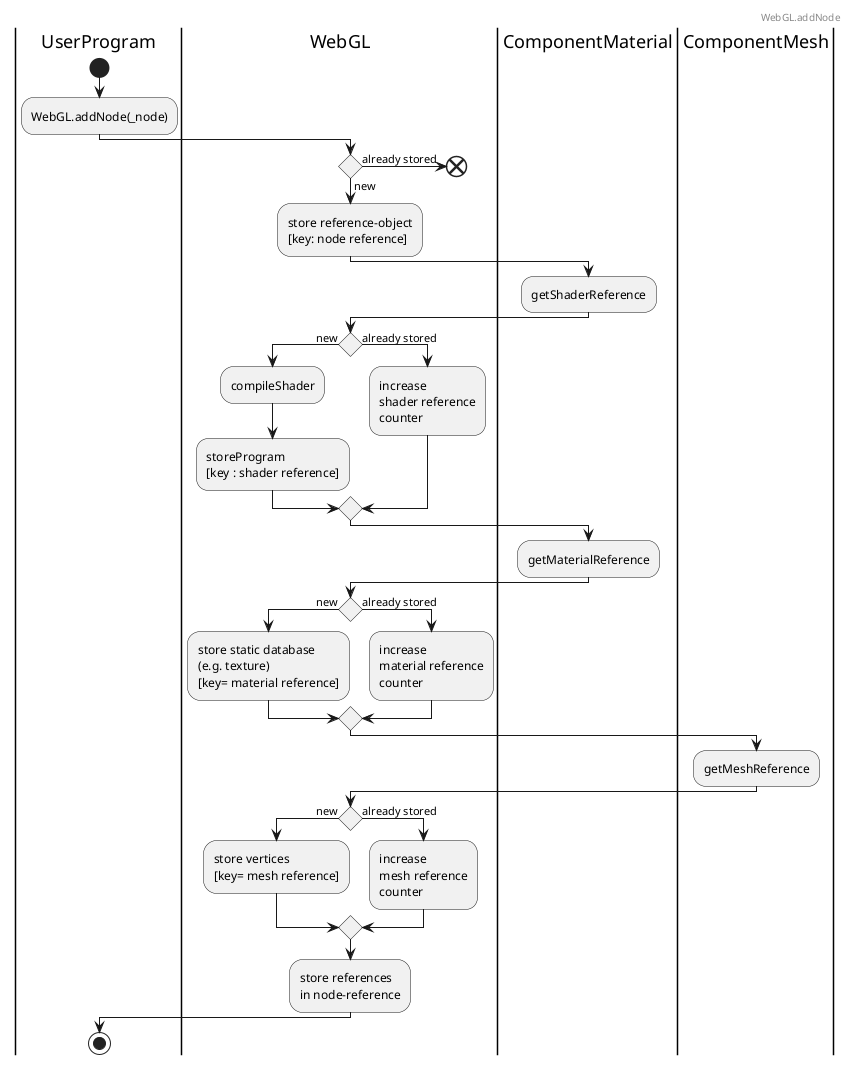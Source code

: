 @startuml WebG.addNode
header 
WebGL.addNode
endheader
|UserProgram|
'|Viewport|
|WebGL|
'|Node|
|ComponentMaterial|
|ComponentMesh|
|UserProgram|
start
:WebGL.addNode(_node);
|WebGL|
if () then (already stored)
    end
else (new)
    :store reference-object
    [key: node reference];
endif
|ComponentMaterial|
:getShaderReference;
|WebGL|
if () then (new)
    :compileShader;
    :storeProgram
    [key : shader reference];
else (already stored)
    :increase
    shader reference
    counter;
endif
|ComponentMaterial|
:getMaterialReference;
|WebGL|
if () then (new)
    :store static database
    (e.g. texture)
    [key= material reference];
else (already stored)
    :increase
    material reference
    counter;
endif
|ComponentMesh|
:getMeshReference;
|WebGL|
if () then (new)
    :store vertices
    [key= mesh reference];
else (already stored)
    :increase
    mesh reference
    counter;
endif
:store references
in node-reference;
|UserProgram|
stop
@enduml


@startuml WebGL.removeNode
header 
WebGL.removeNode
endheader
|UserProgram|
'|Viewport|
|WebGL|
'|Node|
|ComponentMaterial|
|ComponentMesh|
|UserProgram|
start
:WebGL.removeNode(_node);
|WebGL|
if () then (_node unknown)
    end
endif
:get counter of
shader reference;
if () then (counter > 0)
    :decrease
    counter;
    if () then (counter==0)
        :delete program;
    endif
else ()
    :ERROR;
endif
:get counter of
material reference;
if () then (counter > 0)
    :decrease
    counter;
    if () then (counter==0)
        :delete material data;
    endif
else ()
    :ERROR;
endif
:get counter of
mesh reference;
if () then (counter > 0)
    :decrease
    counter;
    if () then (counter==0)
        :delete mesh vertices;
    endif
else ()
    :ERROR;
endif
|UserProgram|
stop
@enduml
@startuml WebGL.updateNode
header 
WebGL.updateNode
endheader
|UserProgram|
'|Viewport|
|WebGL|
'|Node|
|ComponentMaterial|
|ComponentMesh|
|UserProgram|
start
:WebGL.removeNode(_node);
|WebGL|
if () then (_node unknown)
    end
endif
|ComponentMaterial|
:getShaderReference;
|WebGL|
:compareReferenceToStored;
if () then (same)
else ()
    :decrease existing counter;
    if () then (new existing)
        :increase new counter;
    else
        :compile and store;
    endif
    :update node reference;
endif
|ComponentMaterial|
:getMaterialReference;
|WebGL|
:compareReferenceToStored;
if () then (same)
else ()
    :decrease existing counter;
    if () then (new existing)
        :increase new counter;
    else
        :compile and store;
    endif
    :update node reference;
endif
|ComponentMesh|
:getMeshReference;
|WebGL|
:compareReferenceToStored;
if () then (same)
else ()
    :decrease existing counter;
    if () then (new existing)
        :increase new counter;
    else
        :compile and store;
    endif
    :update node reference;
endif
|UserProgram|
stop
@enduml